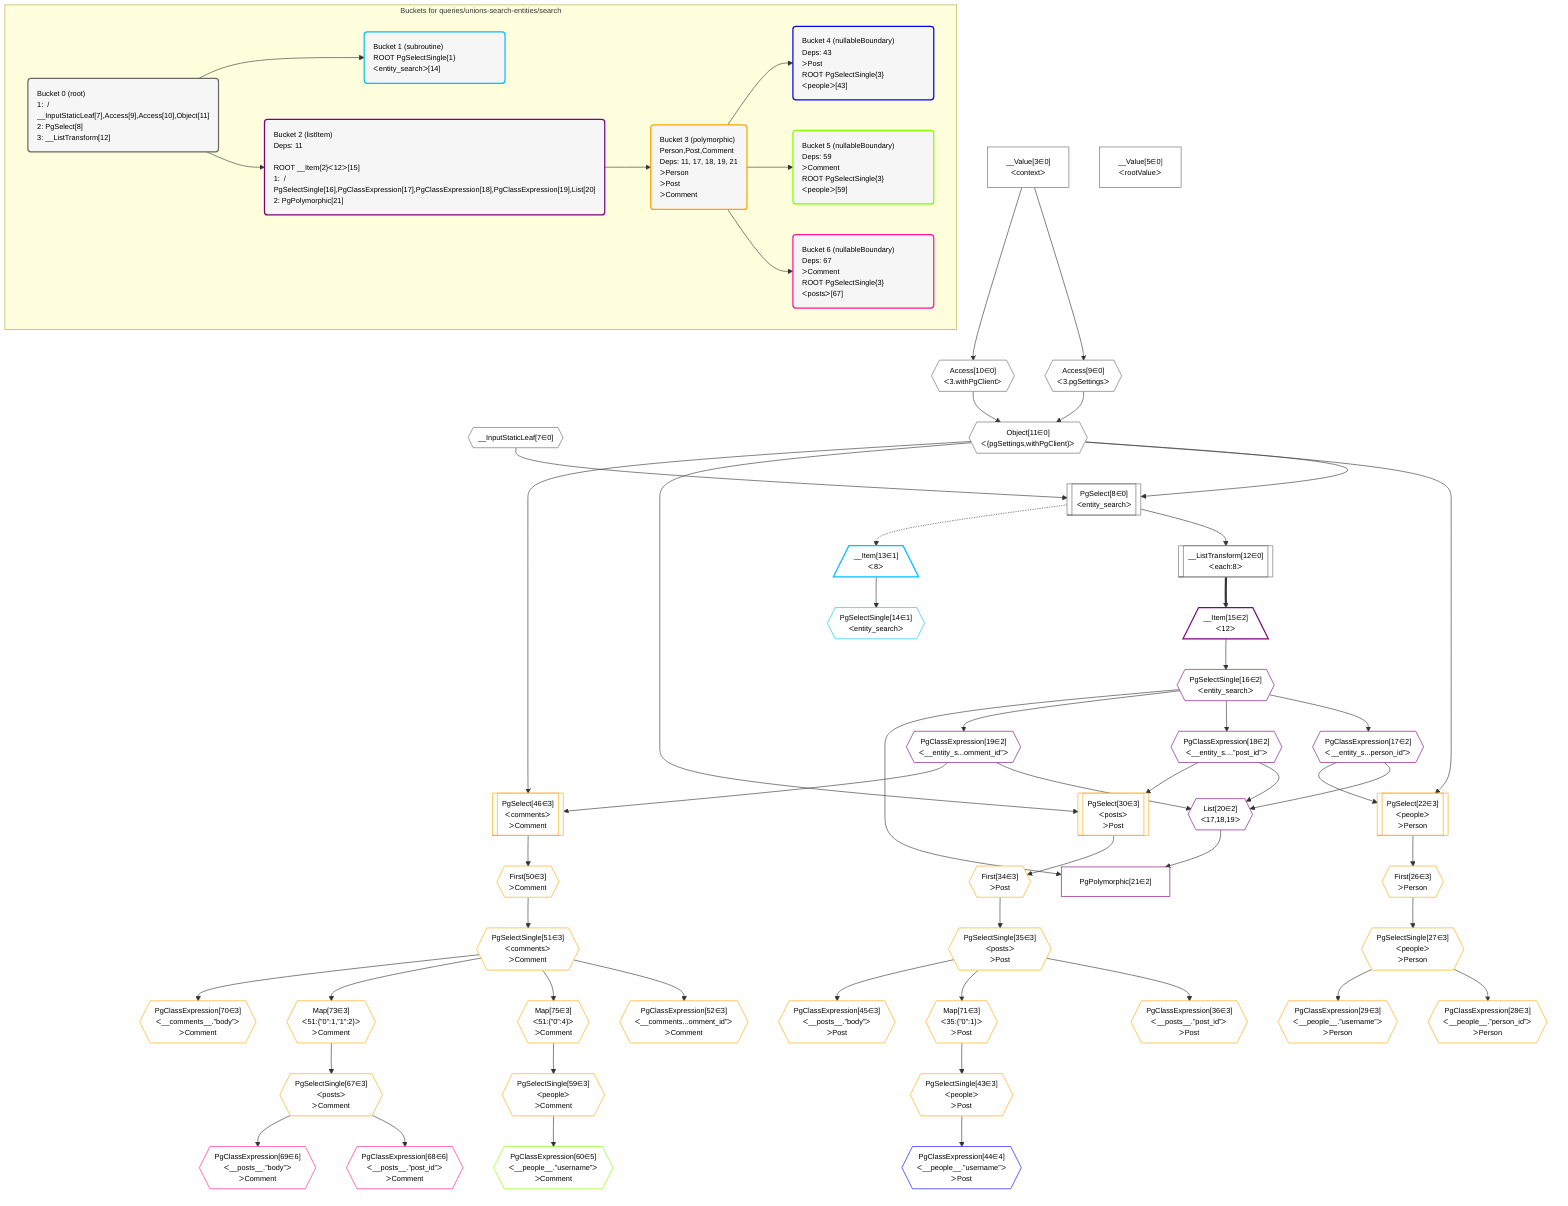 %%{init: {'themeVariables': { 'fontSize': '12px'}}}%%
graph TD
    classDef path fill:#eee,stroke:#000,color:#000
    classDef plan fill:#fff,stroke-width:1px,color:#000
    classDef itemplan fill:#fff,stroke-width:2px,color:#000
    classDef unbatchedplan fill:#dff,stroke-width:1px,color:#000
    classDef sideeffectplan fill:#fcc,stroke-width:2px,color:#000
    classDef bucket fill:#f6f6f6,color:#000,stroke-width:2px,text-align:left


    %% define steps
    __Value3["__Value[3∈0]<br />ᐸcontextᐳ"]:::plan
    __Value5["__Value[5∈0]<br />ᐸrootValueᐳ"]:::plan
    __InputStaticLeaf7{{"__InputStaticLeaf[7∈0]"}}:::plan
    Access9{{"Access[9∈0]<br />ᐸ3.pgSettingsᐳ"}}:::plan
    Access10{{"Access[10∈0]<br />ᐸ3.withPgClientᐳ"}}:::plan
    Object11{{"Object[11∈0]<br />ᐸ{pgSettings,withPgClient}ᐳ"}}:::plan
    PgSelect8[["PgSelect[8∈0]<br />ᐸentity_searchᐳ"]]:::plan
    __ListTransform12[["__ListTransform[12∈0]<br />ᐸeach:8ᐳ"]]:::plan
    __Item13[/"__Item[13∈1]<br />ᐸ8ᐳ"\]:::itemplan
    PgSelectSingle14{{"PgSelectSingle[14∈1]<br />ᐸentity_searchᐳ"}}:::plan
    __Item15[/"__Item[15∈2]<br />ᐸ12ᐳ"\]:::itemplan
    PgSelectSingle16{{"PgSelectSingle[16∈2]<br />ᐸentity_searchᐳ"}}:::plan
    PgClassExpression17{{"PgClassExpression[17∈2]<br />ᐸ__entity_s...person_id”ᐳ"}}:::plan
    PgClassExpression18{{"PgClassExpression[18∈2]<br />ᐸ__entity_s....”post_id”ᐳ"}}:::plan
    PgClassExpression19{{"PgClassExpression[19∈2]<br />ᐸ__entity_s...omment_id”ᐳ"}}:::plan
    List20{{"List[20∈2]<br />ᐸ17,18,19ᐳ"}}:::plan
    PgPolymorphic21["PgPolymorphic[21∈2]"]:::plan
    PgSelect22[["PgSelect[22∈3]<br />ᐸpeopleᐳ<br />ᐳPerson"]]:::plan
    First26{{"First[26∈3]<br />ᐳPerson"}}:::plan
    PgSelectSingle27{{"PgSelectSingle[27∈3]<br />ᐸpeopleᐳ<br />ᐳPerson"}}:::plan
    PgClassExpression28{{"PgClassExpression[28∈3]<br />ᐸ__people__.”person_id”ᐳ<br />ᐳPerson"}}:::plan
    PgClassExpression29{{"PgClassExpression[29∈3]<br />ᐸ__people__.”username”ᐳ<br />ᐳPerson"}}:::plan
    PgSelect30[["PgSelect[30∈3]<br />ᐸpostsᐳ<br />ᐳPost"]]:::plan
    First34{{"First[34∈3]<br />ᐳPost"}}:::plan
    PgSelectSingle35{{"PgSelectSingle[35∈3]<br />ᐸpostsᐳ<br />ᐳPost"}}:::plan
    PgClassExpression36{{"PgClassExpression[36∈3]<br />ᐸ__posts__.”post_id”ᐳ<br />ᐳPost"}}:::plan
    Map71{{"Map[71∈3]<br />ᐸ35:{”0”:1}ᐳ<br />ᐳPost"}}:::plan
    PgSelectSingle43{{"PgSelectSingle[43∈3]<br />ᐸpeopleᐳ<br />ᐳPost"}}:::plan
    PgClassExpression44{{"PgClassExpression[44∈4]<br />ᐸ__people__.”username”ᐳ<br />ᐳPost"}}:::plan
    PgClassExpression45{{"PgClassExpression[45∈3]<br />ᐸ__posts__.”body”ᐳ<br />ᐳPost"}}:::plan
    PgSelect46[["PgSelect[46∈3]<br />ᐸcommentsᐳ<br />ᐳComment"]]:::plan
    First50{{"First[50∈3]<br />ᐳComment"}}:::plan
    PgSelectSingle51{{"PgSelectSingle[51∈3]<br />ᐸcommentsᐳ<br />ᐳComment"}}:::plan
    PgClassExpression52{{"PgClassExpression[52∈3]<br />ᐸ__comments...omment_id”ᐳ<br />ᐳComment"}}:::plan
    Map75{{"Map[75∈3]<br />ᐸ51:{”0”:4}ᐳ<br />ᐳComment"}}:::plan
    PgSelectSingle59{{"PgSelectSingle[59∈3]<br />ᐸpeopleᐳ<br />ᐳComment"}}:::plan
    PgClassExpression60{{"PgClassExpression[60∈5]<br />ᐸ__people__.”username”ᐳ<br />ᐳComment"}}:::plan
    Map73{{"Map[73∈3]<br />ᐸ51:{”0”:1,”1”:2}ᐳ<br />ᐳComment"}}:::plan
    PgSelectSingle67{{"PgSelectSingle[67∈3]<br />ᐸpostsᐳ<br />ᐳComment"}}:::plan
    PgClassExpression68{{"PgClassExpression[68∈6]<br />ᐸ__posts__.”post_id”ᐳ<br />ᐳComment"}}:::plan
    PgClassExpression69{{"PgClassExpression[69∈6]<br />ᐸ__posts__.”body”ᐳ<br />ᐳComment"}}:::plan
    PgClassExpression70{{"PgClassExpression[70∈3]<br />ᐸ__comments__.”body”ᐳ<br />ᐳComment"}}:::plan

    %% plan dependencies
    __Value3 --> Access9
    __Value3 --> Access10
    Access9 & Access10 --> Object11
    Object11 & __InputStaticLeaf7 --> PgSelect8
    PgSelect8 --> __ListTransform12
    PgSelect8 -.-> __Item13
    __Item13 --> PgSelectSingle14
    __ListTransform12 ==> __Item15
    __Item15 --> PgSelectSingle16
    PgSelectSingle16 --> PgClassExpression17
    PgSelectSingle16 --> PgClassExpression18
    PgSelectSingle16 --> PgClassExpression19
    PgClassExpression17 & PgClassExpression18 & PgClassExpression19 --> List20
    PgSelectSingle16 & List20 --> PgPolymorphic21
    Object11 & PgClassExpression17 --> PgSelect22
    PgSelect22 --> First26
    First26 --> PgSelectSingle27
    PgSelectSingle27 --> PgClassExpression28
    PgSelectSingle27 --> PgClassExpression29
    Object11 & PgClassExpression18 --> PgSelect30
    PgSelect30 --> First34
    First34 --> PgSelectSingle35
    PgSelectSingle35 --> PgClassExpression36
    PgSelectSingle35 --> Map71
    Map71 --> PgSelectSingle43
    PgSelectSingle43 --> PgClassExpression44
    PgSelectSingle35 --> PgClassExpression45
    Object11 & PgClassExpression19 --> PgSelect46
    PgSelect46 --> First50
    First50 --> PgSelectSingle51
    PgSelectSingle51 --> PgClassExpression52
    PgSelectSingle51 --> Map75
    Map75 --> PgSelectSingle59
    PgSelectSingle59 --> PgClassExpression60
    PgSelectSingle51 --> Map73
    Map73 --> PgSelectSingle67
    PgSelectSingle67 --> PgClassExpression68
    PgSelectSingle67 --> PgClassExpression69
    PgSelectSingle51 --> PgClassExpression70

    subgraph "Buckets for queries/unions-search-entities/search"
    Bucket0("Bucket 0 (root)<br />1:  / __InputStaticLeaf[7],Access[9],Access[10],Object[11]<br />2: PgSelect[8]<br />3: __ListTransform[12]"):::bucket
    classDef bucket0 stroke:#696969
    class Bucket0,__Value3,__Value5,__InputStaticLeaf7,PgSelect8,Access9,Access10,Object11,__ListTransform12 bucket0
    Bucket1("Bucket 1 (subroutine)<br />ROOT PgSelectSingle{1}ᐸentity_searchᐳ[14]"):::bucket
    classDef bucket1 stroke:#00bfff
    class Bucket1,__Item13,PgSelectSingle14 bucket1
    Bucket2("Bucket 2 (listItem)<br />Deps: 11<br /><br />ROOT __Item{2}ᐸ12ᐳ[15]<br />1:  / PgSelectSingle[16],PgClassExpression[17],PgClassExpression[18],PgClassExpression[19],List[20]<br />2: PgPolymorphic[21]"):::bucket
    classDef bucket2 stroke:#7f007f
    class Bucket2,__Item15,PgSelectSingle16,PgClassExpression17,PgClassExpression18,PgClassExpression19,List20,PgPolymorphic21 bucket2
    Bucket3("Bucket 3 (polymorphic)<br />Person,Post,Comment<br />Deps: 11, 17, 18, 19, 21<br />ᐳPerson<br />ᐳPost<br />ᐳComment"):::bucket
    classDef bucket3 stroke:#ffa500
    class Bucket3,PgSelect22,First26,PgSelectSingle27,PgClassExpression28,PgClassExpression29,PgSelect30,First34,PgSelectSingle35,PgClassExpression36,PgSelectSingle43,PgClassExpression45,PgSelect46,First50,PgSelectSingle51,PgClassExpression52,PgSelectSingle59,PgSelectSingle67,PgClassExpression70,Map71,Map73,Map75 bucket3
    Bucket4("Bucket 4 (nullableBoundary)<br />Deps: 43<br />ᐳPost<br />ROOT PgSelectSingle{3}ᐸpeopleᐳ[43]"):::bucket
    classDef bucket4 stroke:#0000ff
    class Bucket4,PgClassExpression44 bucket4
    Bucket5("Bucket 5 (nullableBoundary)<br />Deps: 59<br />ᐳComment<br />ROOT PgSelectSingle{3}ᐸpeopleᐳ[59]"):::bucket
    classDef bucket5 stroke:#7fff00
    class Bucket5,PgClassExpression60 bucket5
    Bucket6("Bucket 6 (nullableBoundary)<br />Deps: 67<br />ᐳComment<br />ROOT PgSelectSingle{3}ᐸpostsᐳ[67]"):::bucket
    classDef bucket6 stroke:#ff1493
    class Bucket6,PgClassExpression68,PgClassExpression69 bucket6
    Bucket0 --> Bucket1 & Bucket2
    Bucket2 --> Bucket3
    Bucket3 --> Bucket4 & Bucket5 & Bucket6
    end